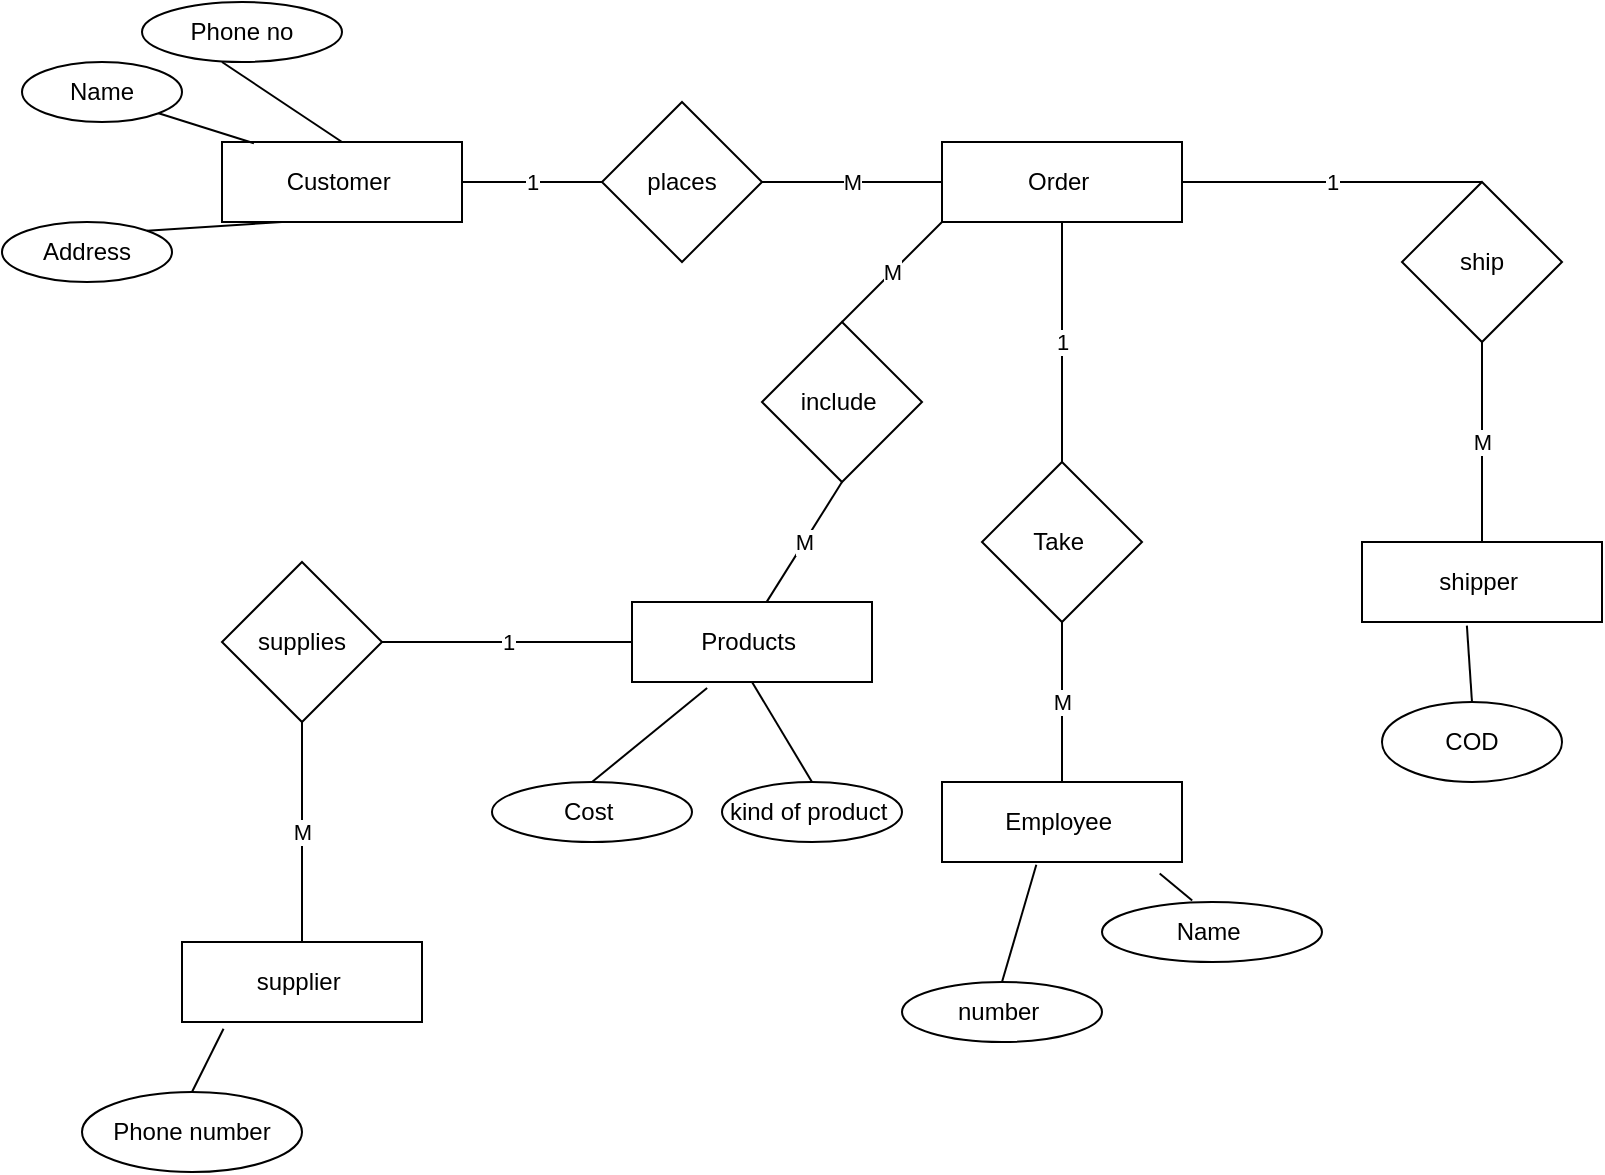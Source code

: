 <mxfile version="14.9.4" type="github">
  <diagram id="C5RBs43oDa-KdzZeNtuy" name="Page-1">
    <mxGraphModel dx="1209" dy="662" grid="1" gridSize="10" guides="1" tooltips="1" connect="1" arrows="1" fold="1" page="1" pageScale="1" pageWidth="827" pageHeight="1169" math="0" shadow="0">
      <root>
        <mxCell id="WIyWlLk6GJQsqaUBKTNV-0" />
        <mxCell id="WIyWlLk6GJQsqaUBKTNV-1" parent="WIyWlLk6GJQsqaUBKTNV-0" />
        <mxCell id="CmpI9BO4n1bqRSCLh2Nl-0" value="Customer&amp;nbsp;" style="rounded=0;whiteSpace=wrap;html=1;" vertex="1" parent="WIyWlLk6GJQsqaUBKTNV-1">
          <mxGeometry x="110" y="90" width="120" height="40" as="geometry" />
        </mxCell>
        <mxCell id="CmpI9BO4n1bqRSCLh2Nl-1" value="places" style="rhombus;whiteSpace=wrap;html=1;" vertex="1" parent="WIyWlLk6GJQsqaUBKTNV-1">
          <mxGeometry x="300" y="70" width="80" height="80" as="geometry" />
        </mxCell>
        <mxCell id="CmpI9BO4n1bqRSCLh2Nl-2" value="Order&amp;nbsp;" style="rounded=0;whiteSpace=wrap;html=1;" vertex="1" parent="WIyWlLk6GJQsqaUBKTNV-1">
          <mxGeometry x="470" y="90" width="120" height="40" as="geometry" />
        </mxCell>
        <mxCell id="CmpI9BO4n1bqRSCLh2Nl-3" value="1" style="endArrow=none;html=1;entryX=0;entryY=0.5;entryDx=0;entryDy=0;exitX=1;exitY=0.5;exitDx=0;exitDy=0;" edge="1" parent="WIyWlLk6GJQsqaUBKTNV-1" source="CmpI9BO4n1bqRSCLh2Nl-0" target="CmpI9BO4n1bqRSCLh2Nl-1">
          <mxGeometry width="50" height="50" relative="1" as="geometry">
            <mxPoint x="260" y="170" as="sourcePoint" />
            <mxPoint x="280" y="50" as="targetPoint" />
          </mxGeometry>
        </mxCell>
        <mxCell id="CmpI9BO4n1bqRSCLh2Nl-4" value="M" style="endArrow=none;html=1;entryX=0;entryY=0.5;entryDx=0;entryDy=0;exitX=1;exitY=0.5;exitDx=0;exitDy=0;" edge="1" parent="WIyWlLk6GJQsqaUBKTNV-1" source="CmpI9BO4n1bqRSCLh2Nl-1" target="CmpI9BO4n1bqRSCLh2Nl-2">
          <mxGeometry width="50" height="50" relative="1" as="geometry">
            <mxPoint x="490" y="170" as="sourcePoint" />
            <mxPoint x="520" y="50" as="targetPoint" />
          </mxGeometry>
        </mxCell>
        <mxCell id="CmpI9BO4n1bqRSCLh2Nl-8" value="Employee&amp;nbsp;" style="rounded=0;whiteSpace=wrap;html=1;" vertex="1" parent="WIyWlLk6GJQsqaUBKTNV-1">
          <mxGeometry x="470" y="410" width="120" height="40" as="geometry" />
        </mxCell>
        <mxCell id="CmpI9BO4n1bqRSCLh2Nl-9" value="Take&amp;nbsp;" style="rhombus;whiteSpace=wrap;html=1;" vertex="1" parent="WIyWlLk6GJQsqaUBKTNV-1">
          <mxGeometry x="490" y="250" width="80" height="80" as="geometry" />
        </mxCell>
        <mxCell id="CmpI9BO4n1bqRSCLh2Nl-10" value="M" style="endArrow=none;html=1;entryX=0.5;entryY=1;entryDx=0;entryDy=0;exitX=0.5;exitY=0;exitDx=0;exitDy=0;" edge="1" parent="WIyWlLk6GJQsqaUBKTNV-1" source="CmpI9BO4n1bqRSCLh2Nl-8" target="CmpI9BO4n1bqRSCLh2Nl-9">
          <mxGeometry width="50" height="50" relative="1" as="geometry">
            <mxPoint x="320" y="320" as="sourcePoint" />
            <mxPoint x="370" y="270" as="targetPoint" />
          </mxGeometry>
        </mxCell>
        <mxCell id="CmpI9BO4n1bqRSCLh2Nl-11" value="1" style="endArrow=none;html=1;exitX=0.5;exitY=0;exitDx=0;exitDy=0;entryX=0.5;entryY=1;entryDx=0;entryDy=0;" edge="1" parent="WIyWlLk6GJQsqaUBKTNV-1" source="CmpI9BO4n1bqRSCLh2Nl-9" target="CmpI9BO4n1bqRSCLh2Nl-2">
          <mxGeometry width="50" height="50" relative="1" as="geometry">
            <mxPoint x="520" y="400" as="sourcePoint" />
            <mxPoint x="570" y="130" as="targetPoint" />
          </mxGeometry>
        </mxCell>
        <mxCell id="CmpI9BO4n1bqRSCLh2Nl-15" value="ship" style="rhombus;whiteSpace=wrap;html=1;" vertex="1" parent="WIyWlLk6GJQsqaUBKTNV-1">
          <mxGeometry x="700" y="110" width="80" height="80" as="geometry" />
        </mxCell>
        <mxCell id="CmpI9BO4n1bqRSCLh2Nl-16" value="shipper&amp;nbsp;" style="rounded=0;whiteSpace=wrap;html=1;" vertex="1" parent="WIyWlLk6GJQsqaUBKTNV-1">
          <mxGeometry x="680" y="290" width="120" height="40" as="geometry" />
        </mxCell>
        <mxCell id="CmpI9BO4n1bqRSCLh2Nl-17" value="M" style="endArrow=none;html=1;entryX=0.5;entryY=1;entryDx=0;entryDy=0;exitX=0.5;exitY=0;exitDx=0;exitDy=0;" edge="1" parent="WIyWlLk6GJQsqaUBKTNV-1" source="CmpI9BO4n1bqRSCLh2Nl-16" target="CmpI9BO4n1bqRSCLh2Nl-15">
          <mxGeometry width="50" height="50" relative="1" as="geometry">
            <mxPoint x="400" y="400" as="sourcePoint" />
            <mxPoint x="450" y="350" as="targetPoint" />
          </mxGeometry>
        </mxCell>
        <mxCell id="CmpI9BO4n1bqRSCLh2Nl-18" value="1" style="endArrow=none;html=1;entryX=1;entryY=0.5;entryDx=0;entryDy=0;exitX=0.5;exitY=0;exitDx=0;exitDy=0;" edge="1" parent="WIyWlLk6GJQsqaUBKTNV-1" source="CmpI9BO4n1bqRSCLh2Nl-15" target="CmpI9BO4n1bqRSCLh2Nl-2">
          <mxGeometry width="50" height="50" relative="1" as="geometry">
            <mxPoint x="510" y="320" as="sourcePoint" />
            <mxPoint x="560" y="270" as="targetPoint" />
          </mxGeometry>
        </mxCell>
        <mxCell id="CmpI9BO4n1bqRSCLh2Nl-29" value="supplier&amp;nbsp;" style="rounded=0;whiteSpace=wrap;html=1;" vertex="1" parent="WIyWlLk6GJQsqaUBKTNV-1">
          <mxGeometry x="90" y="490" width="120" height="40" as="geometry" />
        </mxCell>
        <mxCell id="CmpI9BO4n1bqRSCLh2Nl-30" value="supplies" style="rhombus;whiteSpace=wrap;html=1;" vertex="1" parent="WIyWlLk6GJQsqaUBKTNV-1">
          <mxGeometry x="110" y="300" width="80" height="80" as="geometry" />
        </mxCell>
        <mxCell id="CmpI9BO4n1bqRSCLh2Nl-31" value="Products&amp;nbsp;" style="rounded=0;whiteSpace=wrap;html=1;" vertex="1" parent="WIyWlLk6GJQsqaUBKTNV-1">
          <mxGeometry x="315" y="320" width="120" height="40" as="geometry" />
        </mxCell>
        <mxCell id="CmpI9BO4n1bqRSCLh2Nl-32" value="1" style="endArrow=none;html=1;entryX=0;entryY=0.5;entryDx=0;entryDy=0;exitX=1;exitY=0.5;exitDx=0;exitDy=0;" edge="1" parent="WIyWlLk6GJQsqaUBKTNV-1" source="CmpI9BO4n1bqRSCLh2Nl-30" target="CmpI9BO4n1bqRSCLh2Nl-31">
          <mxGeometry width="50" height="50" relative="1" as="geometry">
            <mxPoint x="240" y="380" as="sourcePoint" />
            <mxPoint x="290" y="330" as="targetPoint" />
          </mxGeometry>
        </mxCell>
        <mxCell id="CmpI9BO4n1bqRSCLh2Nl-33" value="M" style="endArrow=none;html=1;entryX=0.5;entryY=1;entryDx=0;entryDy=0;exitX=0.5;exitY=0;exitDx=0;exitDy=0;" edge="1" parent="WIyWlLk6GJQsqaUBKTNV-1" source="CmpI9BO4n1bqRSCLh2Nl-29" target="CmpI9BO4n1bqRSCLh2Nl-30">
          <mxGeometry width="50" height="50" relative="1" as="geometry">
            <mxPoint x="230" y="480" as="sourcePoint" />
            <mxPoint x="270" y="400" as="targetPoint" />
          </mxGeometry>
        </mxCell>
        <mxCell id="CmpI9BO4n1bqRSCLh2Nl-34" value="include&amp;nbsp;" style="rhombus;whiteSpace=wrap;html=1;" vertex="1" parent="WIyWlLk6GJQsqaUBKTNV-1">
          <mxGeometry x="380" y="180" width="80" height="80" as="geometry" />
        </mxCell>
        <mxCell id="CmpI9BO4n1bqRSCLh2Nl-35" value="M" style="endArrow=none;html=1;entryX=0;entryY=1;entryDx=0;entryDy=0;exitX=0.5;exitY=0;exitDx=0;exitDy=0;" edge="1" parent="WIyWlLk6GJQsqaUBKTNV-1" source="CmpI9BO4n1bqRSCLh2Nl-34" target="CmpI9BO4n1bqRSCLh2Nl-2">
          <mxGeometry width="50" height="50" relative="1" as="geometry">
            <mxPoint x="420" y="200" as="sourcePoint" />
            <mxPoint x="470" y="150" as="targetPoint" />
          </mxGeometry>
        </mxCell>
        <mxCell id="CmpI9BO4n1bqRSCLh2Nl-36" value="M" style="endArrow=none;html=1;entryX=0.5;entryY=1;entryDx=0;entryDy=0;exitX=0.56;exitY=0.005;exitDx=0;exitDy=0;exitPerimeter=0;" edge="1" parent="WIyWlLk6GJQsqaUBKTNV-1" source="CmpI9BO4n1bqRSCLh2Nl-31" target="CmpI9BO4n1bqRSCLh2Nl-34">
          <mxGeometry width="50" height="50" relative="1" as="geometry">
            <mxPoint x="100" y="250" as="sourcePoint" />
            <mxPoint x="150" y="200" as="targetPoint" />
          </mxGeometry>
        </mxCell>
        <mxCell id="CmpI9BO4n1bqRSCLh2Nl-40" value="Name" style="ellipse;whiteSpace=wrap;html=1;" vertex="1" parent="WIyWlLk6GJQsqaUBKTNV-1">
          <mxGeometry x="10" y="50" width="80" height="30" as="geometry" />
        </mxCell>
        <mxCell id="CmpI9BO4n1bqRSCLh2Nl-41" value="Phone no" style="ellipse;whiteSpace=wrap;html=1;" vertex="1" parent="WIyWlLk6GJQsqaUBKTNV-1">
          <mxGeometry x="70" y="20" width="100" height="30" as="geometry" />
        </mxCell>
        <mxCell id="CmpI9BO4n1bqRSCLh2Nl-42" value="Address" style="ellipse;whiteSpace=wrap;html=1;" vertex="1" parent="WIyWlLk6GJQsqaUBKTNV-1">
          <mxGeometry y="130" width="85" height="30" as="geometry" />
        </mxCell>
        <mxCell id="CmpI9BO4n1bqRSCLh2Nl-43" value="" style="endArrow=none;html=1;exitX=1;exitY=0;exitDx=0;exitDy=0;entryX=0.25;entryY=1;entryDx=0;entryDy=0;" edge="1" parent="WIyWlLk6GJQsqaUBKTNV-1" source="CmpI9BO4n1bqRSCLh2Nl-42" target="CmpI9BO4n1bqRSCLh2Nl-0">
          <mxGeometry width="50" height="50" relative="1" as="geometry">
            <mxPoint x="100" y="260" as="sourcePoint" />
            <mxPoint x="150" y="210" as="targetPoint" />
          </mxGeometry>
        </mxCell>
        <mxCell id="CmpI9BO4n1bqRSCLh2Nl-44" value="" style="endArrow=none;html=1;entryX=1;entryY=1;entryDx=0;entryDy=0;exitX=0.133;exitY=0.015;exitDx=0;exitDy=0;exitPerimeter=0;" edge="1" parent="WIyWlLk6GJQsqaUBKTNV-1" source="CmpI9BO4n1bqRSCLh2Nl-0" target="CmpI9BO4n1bqRSCLh2Nl-40">
          <mxGeometry width="50" height="50" relative="1" as="geometry">
            <mxPoint x="90" y="110" as="sourcePoint" />
            <mxPoint x="100" y="240" as="targetPoint" />
          </mxGeometry>
        </mxCell>
        <mxCell id="CmpI9BO4n1bqRSCLh2Nl-45" value="" style="endArrow=none;html=1;entryX=0.4;entryY=1;entryDx=0;entryDy=0;entryPerimeter=0;exitX=0.5;exitY=0;exitDx=0;exitDy=0;" edge="1" parent="WIyWlLk6GJQsqaUBKTNV-1" source="CmpI9BO4n1bqRSCLh2Nl-0" target="CmpI9BO4n1bqRSCLh2Nl-41">
          <mxGeometry width="50" height="50" relative="1" as="geometry">
            <mxPoint x="110" y="220" as="sourcePoint" />
            <mxPoint x="160" y="170" as="targetPoint" />
          </mxGeometry>
        </mxCell>
        <mxCell id="CmpI9BO4n1bqRSCLh2Nl-53" value="Name&amp;nbsp;" style="ellipse;whiteSpace=wrap;html=1;" vertex="1" parent="WIyWlLk6GJQsqaUBKTNV-1">
          <mxGeometry x="550" y="470" width="110" height="30" as="geometry" />
        </mxCell>
        <mxCell id="CmpI9BO4n1bqRSCLh2Nl-54" value="number&amp;nbsp;" style="ellipse;whiteSpace=wrap;html=1;" vertex="1" parent="WIyWlLk6GJQsqaUBKTNV-1">
          <mxGeometry x="450" y="510" width="100" height="30" as="geometry" />
        </mxCell>
        <mxCell id="CmpI9BO4n1bqRSCLh2Nl-55" value="" style="endArrow=none;html=1;entryX=0.393;entryY=1.035;entryDx=0;entryDy=0;entryPerimeter=0;exitX=0.5;exitY=0;exitDx=0;exitDy=0;" edge="1" parent="WIyWlLk6GJQsqaUBKTNV-1" source="CmpI9BO4n1bqRSCLh2Nl-54" target="CmpI9BO4n1bqRSCLh2Nl-8">
          <mxGeometry width="50" height="50" relative="1" as="geometry">
            <mxPoint x="360" y="500" as="sourcePoint" />
            <mxPoint x="410" y="450" as="targetPoint" />
          </mxGeometry>
        </mxCell>
        <mxCell id="CmpI9BO4n1bqRSCLh2Nl-56" value="" style="endArrow=none;html=1;exitX=0.41;exitY=-0.025;exitDx=0;exitDy=0;exitPerimeter=0;entryX=0.907;entryY=1.145;entryDx=0;entryDy=0;entryPerimeter=0;" edge="1" parent="WIyWlLk6GJQsqaUBKTNV-1" source="CmpI9BO4n1bqRSCLh2Nl-53" target="CmpI9BO4n1bqRSCLh2Nl-8">
          <mxGeometry width="50" height="50" relative="1" as="geometry">
            <mxPoint x="350" y="540" as="sourcePoint" />
            <mxPoint x="553" y="450" as="targetPoint" />
          </mxGeometry>
        </mxCell>
        <mxCell id="CmpI9BO4n1bqRSCLh2Nl-57" value="COD" style="ellipse;whiteSpace=wrap;html=1;" vertex="1" parent="WIyWlLk6GJQsqaUBKTNV-1">
          <mxGeometry x="690" y="370" width="90" height="40" as="geometry" />
        </mxCell>
        <mxCell id="CmpI9BO4n1bqRSCLh2Nl-58" value="" style="endArrow=none;html=1;entryX=0.437;entryY=1.045;entryDx=0;entryDy=0;entryPerimeter=0;exitX=0.5;exitY=0;exitDx=0;exitDy=0;" edge="1" parent="WIyWlLk6GJQsqaUBKTNV-1" source="CmpI9BO4n1bqRSCLh2Nl-57" target="CmpI9BO4n1bqRSCLh2Nl-16">
          <mxGeometry width="50" height="50" relative="1" as="geometry">
            <mxPoint x="700" y="500" as="sourcePoint" />
            <mxPoint x="750" y="450" as="targetPoint" />
          </mxGeometry>
        </mxCell>
        <mxCell id="CmpI9BO4n1bqRSCLh2Nl-59" value="kind of product&amp;nbsp;" style="ellipse;whiteSpace=wrap;html=1;" vertex="1" parent="WIyWlLk6GJQsqaUBKTNV-1">
          <mxGeometry x="360" y="410" width="90" height="30" as="geometry" />
        </mxCell>
        <mxCell id="CmpI9BO4n1bqRSCLh2Nl-61" value="" style="endArrow=none;html=1;entryX=0.5;entryY=1;entryDx=0;entryDy=0;exitX=0.5;exitY=0;exitDx=0;exitDy=0;" edge="1" parent="WIyWlLk6GJQsqaUBKTNV-1" source="CmpI9BO4n1bqRSCLh2Nl-59" target="CmpI9BO4n1bqRSCLh2Nl-31">
          <mxGeometry width="50" height="50" relative="1" as="geometry">
            <mxPoint x="200" y="470" as="sourcePoint" />
            <mxPoint x="250" y="420" as="targetPoint" />
          </mxGeometry>
        </mxCell>
        <mxCell id="CmpI9BO4n1bqRSCLh2Nl-62" value="Cost&amp;nbsp;" style="ellipse;whiteSpace=wrap;html=1;" vertex="1" parent="WIyWlLk6GJQsqaUBKTNV-1">
          <mxGeometry x="245" y="410" width="100" height="30" as="geometry" />
        </mxCell>
        <mxCell id="CmpI9BO4n1bqRSCLh2Nl-63" value="" style="endArrow=none;html=1;entryX=0.313;entryY=1.075;entryDx=0;entryDy=0;entryPerimeter=0;exitX=0.5;exitY=0;exitDx=0;exitDy=0;" edge="1" parent="WIyWlLk6GJQsqaUBKTNV-1" source="CmpI9BO4n1bqRSCLh2Nl-62" target="CmpI9BO4n1bqRSCLh2Nl-31">
          <mxGeometry width="50" height="50" relative="1" as="geometry">
            <mxPoint x="240" y="420" as="sourcePoint" />
            <mxPoint x="290" y="370" as="targetPoint" />
          </mxGeometry>
        </mxCell>
        <mxCell id="CmpI9BO4n1bqRSCLh2Nl-64" value="Phone number" style="ellipse;whiteSpace=wrap;html=1;" vertex="1" parent="WIyWlLk6GJQsqaUBKTNV-1">
          <mxGeometry x="40" y="565" width="110" height="40" as="geometry" />
        </mxCell>
        <mxCell id="CmpI9BO4n1bqRSCLh2Nl-65" value="" style="endArrow=none;html=1;entryX=0.173;entryY=1.085;entryDx=0;entryDy=0;exitX=0.5;exitY=0;exitDx=0;exitDy=0;entryPerimeter=0;" edge="1" parent="WIyWlLk6GJQsqaUBKTNV-1" source="CmpI9BO4n1bqRSCLh2Nl-64" target="CmpI9BO4n1bqRSCLh2Nl-29">
          <mxGeometry width="50" height="50" relative="1" as="geometry">
            <mxPoint x="110" y="580" as="sourcePoint" />
            <mxPoint x="170" y="550" as="targetPoint" />
          </mxGeometry>
        </mxCell>
      </root>
    </mxGraphModel>
  </diagram>
</mxfile>

